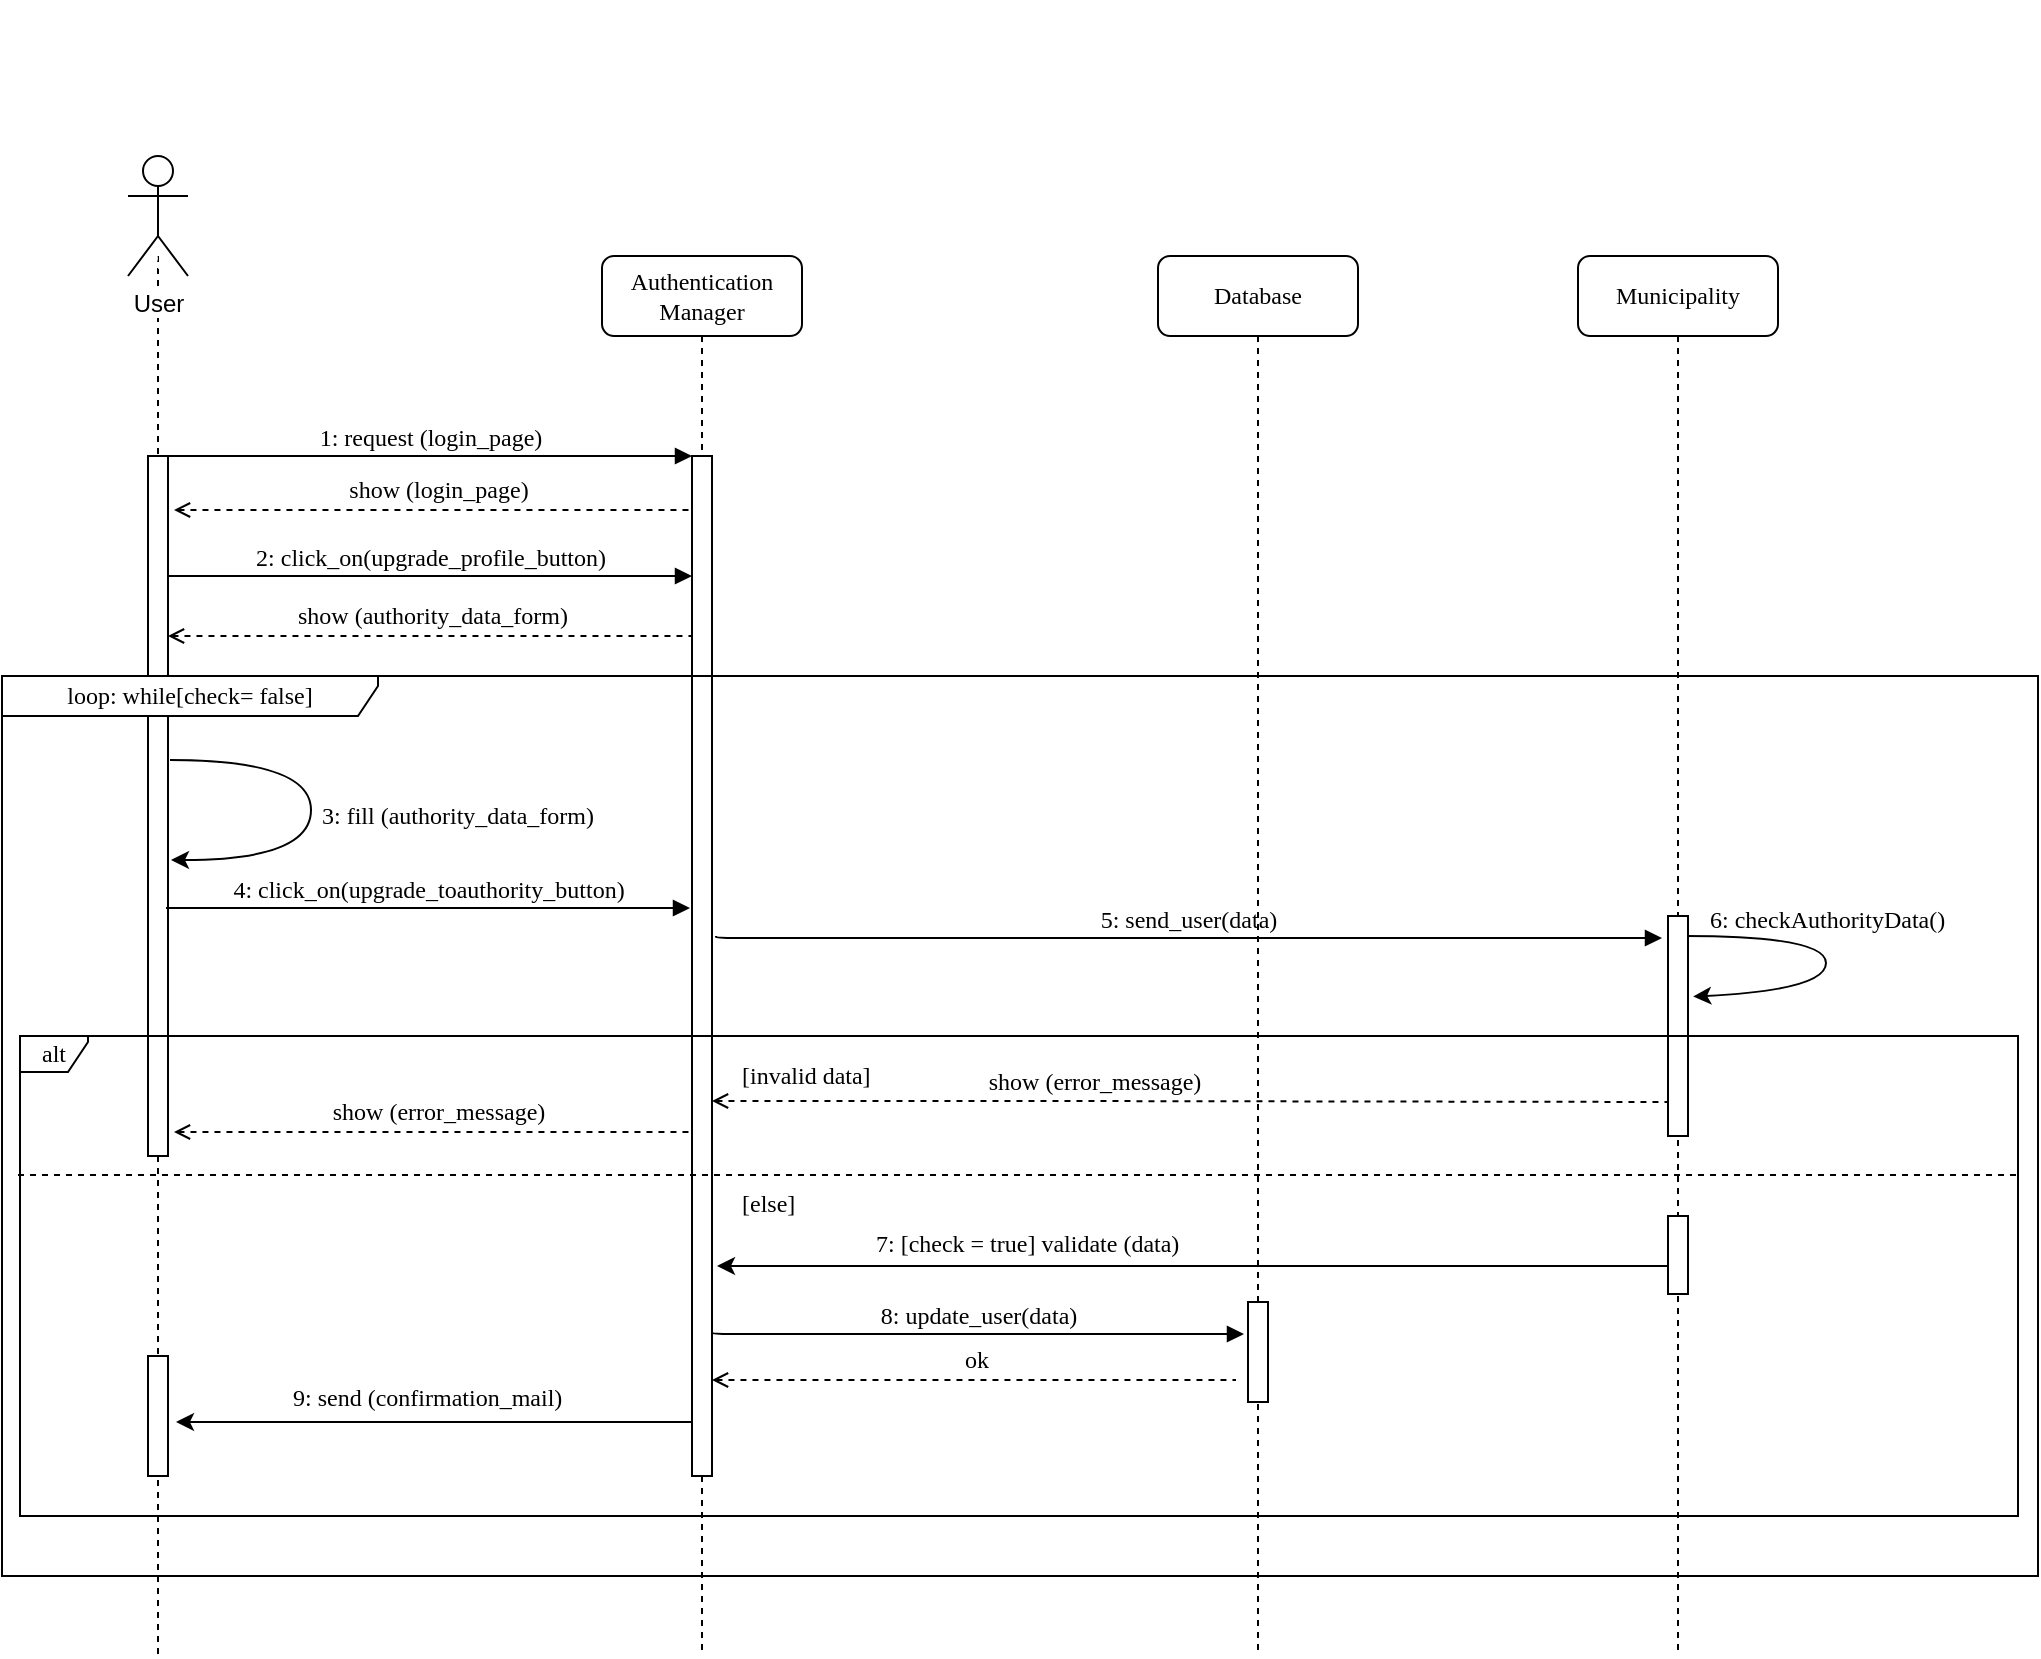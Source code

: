 <mxfile type="device" version="12.1.4" pages="1"><diagram id="13e1069c-82ec-6db2-03f1-153e76fe0fe0" name="Page-1"><mxGraphModel grid="1" dx="982" dy="1347" gridSize="10" guides="1" tooltips="1" connect="1" arrows="1" fold="1" page="1" pageScale="1" pageWidth="1100" pageHeight="850" background="#ffffff" math="0" shadow="0"><root><mxCell id="0"/><mxCell id="1" parent="0"/><mxCell id="45o1ah1FTxN9ZP7xYf2N-80" value="" parent="1" edge="1" style="endArrow=classic;html=1;fontFamily=Verdana;fontColor=#FFFFFF;"><mxGeometry as="geometry" relative="1" width="50" height="50"><mxPoint as="sourcePoint" x="911" y="585"/><mxPoint as="targetPoint" x="429.5" y="585"/></mxGeometry></mxCell><mxCell id="45o1ah1FTxN9ZP7xYf2N-81" value="&lt;font color=&quot;#000000&quot;&gt;7: [check = true] validate (data)&lt;/font&gt;xt" parent="45o1ah1FTxN9ZP7xYf2N-80" style="text;html=1;resizable=0;points=[];align=center;verticalAlign=middle;labelBackgroundColor=none;fontFamily=Verdana;fontColor=#FFFFFF;" connectable="0" vertex="1"><mxGeometry as="geometry" relative="1" x="-0.223" y="-3"><mxPoint as="offset" x="-135" y="-8"/></mxGeometry></mxCell><mxCell id="45o1ah1FTxN9ZP7xYf2N-77" value="" parent="1" edge="1" style="endArrow=none;dashed=1;html=1;fontColor=#FFFFFF;startArrow=open;startFill=0;"><mxGeometry as="geometry" relative="1" width="50" height="50"><mxPoint as="sourcePoint" x="427" y="502.5"/><mxPoint as="targetPoint" x="910" y="503"/><Array as="points"><mxPoint x="597" y="502.5"/></Array></mxGeometry></mxCell><mxCell id="45o1ah1FTxN9ZP7xYf2N-78" value="&lt;font color=&quot;#000000&quot;&gt;show (error_message)&lt;/font&gt;" parent="45o1ah1FTxN9ZP7xYf2N-77" style="text;html=1;resizable=0;points=[];align=center;verticalAlign=middle;labelBackgroundColor=#ffffff;fontColor=#FFFFFF;fontFamily=Verdana;" connectable="0" vertex="1"><mxGeometry as="geometry" relative="1" x="0.45" y="58"><mxPoint as="offset" x="-159" y="48"/></mxGeometry></mxCell><mxCell id="45o1ah1FTxN9ZP7xYf2N-56" value="" parent="1" edge="1" style="endArrow=none;dashed=1;html=1;fontColor=#FFFFFF;startArrow=open;startFill=0;"><mxGeometry as="geometry" relative="1" width="50" height="50"><mxPoint as="sourcePoint" x="158" y="518"/><mxPoint as="targetPoint" x="420" y="518"/><Array as="points"><mxPoint x="328" y="518"/></Array></mxGeometry></mxCell><mxCell id="45o1ah1FTxN9ZP7xYf2N-57" value="&lt;font color=&quot;#000000&quot;&gt;show (error_message)&lt;/font&gt;" parent="45o1ah1FTxN9ZP7xYf2N-56" style="text;html=1;resizable=0;points=[];align=center;verticalAlign=middle;labelBackgroundColor=#ffffff;fontColor=#FFFFFF;fontFamily=Verdana;" connectable="0" vertex="1"><mxGeometry as="geometry" relative="1" x="0.45" y="58"><mxPoint as="offset" x="-58" y="48"/></mxGeometry></mxCell><mxCell id="45o1ah1FTxN9ZP7xYf2N-29" value="" parent="1" edge="1" style="endArrow=classic;html=1;fontFamily=Verdana;fontColor=#FFFFFF;"><mxGeometry as="geometry" relative="1" width="50" height="50"><mxPoint as="sourcePoint" x="422" y="663"/><mxPoint as="targetPoint" x="159" y="663"/></mxGeometry></mxCell><mxCell id="45o1ah1FTxN9ZP7xYf2N-30" value="&lt;font color=&quot;#000000&quot;&gt;9: send (confirmation_mail)&lt;/font&gt;t" parent="45o1ah1FTxN9ZP7xYf2N-29" style="text;html=1;resizable=0;points=[];align=center;verticalAlign=middle;labelBackgroundColor=none;fontFamily=Verdana;fontColor=#FFFFFF;" connectable="0" vertex="1"><mxGeometry as="geometry" relative="1" x="-0.223" y="-3"><mxPoint as="offset" x="-34" y="-9"/></mxGeometry></mxCell><mxCell id="45o1ah1FTxN9ZP7xYf2N-11" value="" parent="1" edge="1" style="endArrow=none;dashed=1;html=1;fontColor=#FFFFFF;startArrow=open;startFill=0;"><mxGeometry as="geometry" relative="1" width="50" height="50"><mxPoint as="sourcePoint" x="158" y="207"/><mxPoint as="targetPoint" x="420" y="207"/><Array as="points"><mxPoint x="328" y="207"/></Array></mxGeometry></mxCell><mxCell id="45o1ah1FTxN9ZP7xYf2N-12" value="&lt;font color=&quot;#000000&quot;&gt;show (login_page)&lt;/font&gt;" parent="45o1ah1FTxN9ZP7xYf2N-11" style="text;html=1;resizable=0;points=[];align=center;verticalAlign=middle;labelBackgroundColor=#ffffff;fontColor=#FFFFFF;fontFamily=Verdana;" connectable="0" vertex="1"><mxGeometry as="geometry" relative="1" x="0.45" y="58"><mxPoint as="offset" x="-58" y="48"/></mxGeometry></mxCell><mxCell id="7baba1c4bc27f4b0-2" value="Authentication Manager" parent="1" style="shape=umlLifeline;perimeter=lifelinePerimeter;whiteSpace=wrap;html=1;container=1;collapsible=0;recursiveResize=0;outlineConnect=0;rounded=1;shadow=0;comic=0;labelBackgroundColor=none;strokeColor=#000000;strokeWidth=1;fillColor=#FFFFFF;fontFamily=Verdana;fontSize=12;fontColor=#000000;align=center;" vertex="1"><mxGeometry as="geometry" width="100" height="700" x="372" y="80"/></mxCell><mxCell id="7baba1c4bc27f4b0-3" value="Database" parent="1" style="shape=umlLifeline;perimeter=lifelinePerimeter;whiteSpace=wrap;html=1;container=1;collapsible=0;recursiveResize=0;outlineConnect=0;rounded=1;shadow=0;comic=0;labelBackgroundColor=none;strokeColor=#000000;strokeWidth=1;fillColor=#FFFFFF;fontFamily=Verdana;fontSize=12;fontColor=#000000;align=center;" vertex="1"><mxGeometry as="geometry" width="100" height="700" x="650" y="80"/></mxCell><mxCell id="7baba1c4bc27f4b0-13" value="" parent="7baba1c4bc27f4b0-3" style="html=1;points=[];perimeter=orthogonalPerimeter;rounded=0;shadow=0;comic=0;labelBackgroundColor=none;strokeColor=#000000;strokeWidth=1;fillColor=#FFFFFF;fontFamily=Verdana;fontSize=12;fontColor=#000000;align=center;" vertex="1"><mxGeometry as="geometry" width="10" height="50" x="45" y="523"/></mxCell><mxCell id="7baba1c4bc27f4b0-8" value=":Object" parent="1" style="shape=umlLifeline;perimeter=lifelinePerimeter;whiteSpace=wrap;html=1;container=1;collapsible=0;recursiveResize=0;outlineConnect=0;rounded=1;shadow=0;comic=0;labelBackgroundColor=none;strokeColor=#000000;strokeWidth=1;fillColor=#FFFFFF;fontFamily=Verdana;fontSize=12;fontColor=#FFFFFF;align=center;size=0;" vertex="1"><mxGeometry as="geometry" width="100" height="700" x="100" y="80"/></mxCell><mxCell id="7baba1c4bc27f4b0-9" value="" parent="7baba1c4bc27f4b0-8" style="html=1;points=[];perimeter=orthogonalPerimeter;rounded=0;shadow=0;comic=0;labelBackgroundColor=none;strokeColor=#000000;strokeWidth=1;fillColor=#FFFFFF;fontFamily=Verdana;fontSize=12;fontColor=#000000;align=center;" vertex="1"><mxGeometry as="geometry" width="10" height="350" x="45" y="100"/></mxCell><mxCell id="45o1ah1FTxN9ZP7xYf2N-1" value="User" parent="7baba1c4bc27f4b0-8" style="shape=umlActor;verticalLabelPosition=bottom;labelBackgroundColor=#ffffff;verticalAlign=top;html=1;outlineConnect=0;" vertex="1"><mxGeometry as="geometry" width="30" height="60" x="35" y="-50"/></mxCell><mxCell id="45o1ah1FTxN9ZP7xYf2N-64" value="" parent="7baba1c4bc27f4b0-8" style="html=1;points=[];perimeter=orthogonalPerimeter;rounded=0;shadow=0;comic=0;labelBackgroundColor=none;strokeColor=#000000;strokeWidth=1;fillColor=#FFFFFF;fontFamily=Verdana;fontSize=12;fontColor=#000000;align=center;" vertex="1"><mxGeometry as="geometry" width="10" height="60" x="45" y="550"/></mxCell><mxCell id="7baba1c4bc27f4b0-11" value="1: request (login_page)" parent="1" edge="1" style="html=1;verticalAlign=bottom;endArrow=block;entryX=0;entryY=0;labelBackgroundColor=none;fontFamily=Verdana;fontSize=12;edgeStyle=elbowEdgeStyle;elbow=vertical;" source="7baba1c4bc27f4b0-9" target="7baba1c4bc27f4b0-10"><mxGeometry as="geometry" relative="1"><mxPoint as="sourcePoint" x="220" y="190"/></mxGeometry></mxCell><mxCell id="45o1ah1FTxN9ZP7xYf2N-7" value="Text" parent="1" style="text;html=1;resizable=0;points=[];autosize=1;align=left;verticalAlign=top;spacingTop=-4;fontColor=#FFFFFF;" vertex="1"><mxGeometry as="geometry" width="40" height="20" x="167" y="104"/></mxCell><mxCell id="7baba1c4bc27f4b0-10" value="" parent="1" style="html=1;points=[];perimeter=orthogonalPerimeter;rounded=0;shadow=0;comic=0;labelBackgroundColor=none;strokeColor=#000000;strokeWidth=1;fillColor=#FFFFFF;fontFamily=Verdana;fontSize=12;fontColor=#000000;align=center;" vertex="1"><mxGeometry as="geometry" width="10" height="510" x="417" y="180"/></mxCell><mxCell id="45o1ah1FTxN9ZP7xYf2N-16" value="" parent="1" edge="1" style="endArrow=classic;html=1;fontColor=#FFFFFF;curved=1;"><mxGeometry as="geometry" relative="1" width="50" height="50"><mxPoint as="sourcePoint" x="156" y="332"/><mxPoint as="targetPoint" x="156.5" y="382"/><Array as="points"><mxPoint x="226.5" y="332"/><mxPoint x="226.5" y="382"/></Array></mxGeometry></mxCell><mxCell id="45o1ah1FTxN9ZP7xYf2N-17" value="&lt;font color=&quot;#000000&quot;&gt;3&lt;/font&gt;&lt;font color=&quot;#000000&quot;&gt;: fill (authority_data_form)&lt;/font&gt;" parent="1" style="text;html=1;resizable=0;points=[];autosize=1;align=left;verticalAlign=top;spacingTop=-4;fontColor=#FFFFFF;fontFamily=Verdana;" vertex="1"><mxGeometry as="geometry" width="190" height="20" x="230" y="350"/></mxCell><mxCell id="45o1ah1FTxN9ZP7xYf2N-20" value="" parent="1" edge="1" style="endArrow=classic;html=1;fontColor=#FFFFFF;curved=1;entryX=1.26;entryY=0.366;entryDx=0;entryDy=0;entryPerimeter=0;" target="45o1ah1FTxN9ZP7xYf2N-71"><mxGeometry as="geometry" relative="1" width="50" height="50"><mxPoint as="sourcePoint" x="913.5" y="420"/><mxPoint as="targetPoint" x="914" y="470"/><Array as="points"><mxPoint x="984" y="420"/><mxPoint x="984" y="447"/></Array></mxGeometry></mxCell><mxCell id="45o1ah1FTxN9ZP7xYf2N-40" value="Text" parent="1" style="text;html=1;resizable=0;points=[];autosize=1;align=left;verticalAlign=top;spacingTop=-4;fontFamily=Verdana;fontColor=#FFFFFF;" vertex="1"><mxGeometry as="geometry" width="40" height="20" x="984" y="382"/></mxCell><mxCell id="45o1ah1FTxN9ZP7xYf2N-41" value="Text" parent="1" style="text;html=1;resizable=0;points=[];autosize=1;align=left;verticalAlign=top;spacingTop=-4;fontFamily=Verdana;fontColor=#FFFFFF;" vertex="1"><mxGeometry as="geometry" width="40" height="20" x="984" y="168"/></mxCell><mxCell id="45o1ah1FTxN9ZP7xYf2N-42" value="Text" parent="1" style="text;html=1;resizable=0;points=[];autosize=1;align=left;verticalAlign=top;spacingTop=-4;fontFamily=Verdana;fontColor=#FFFFFF;" vertex="1"><mxGeometry as="geometry" width="40" height="20" x="984" y="10"/></mxCell><mxCell id="45o1ah1FTxN9ZP7xYf2N-43" value="Text" parent="1" style="text;html=1;resizable=0;points=[];autosize=1;align=left;verticalAlign=top;spacingTop=-4;fontFamily=Verdana;fontColor=#FFFFFF;" vertex="1"><mxGeometry as="geometry" width="40" height="20" x="780" y="159"/></mxCell><mxCell id="45o1ah1FTxN9ZP7xYf2N-44" value="Text" parent="1" style="text;html=1;resizable=0;points=[];autosize=1;align=left;verticalAlign=top;spacingTop=-4;fontFamily=Verdana;fontColor=#FFFFFF;" vertex="1"><mxGeometry as="geometry" width="40" height="20" x="778" y="-48"/></mxCell><mxCell id="45o1ah1FTxN9ZP7xYf2N-45" value="Text" parent="1" style="text;html=1;resizable=0;points=[];autosize=1;align=left;verticalAlign=top;spacingTop=-4;fontFamily=Verdana;fontColor=#FFFFFF;" vertex="1"><mxGeometry as="geometry" width="40" height="20" x="778" y="67"/></mxCell><mxCell id="45o1ah1FTxN9ZP7xYf2N-54" value="" parent="1" edge="1" style="endArrow=none;dashed=1;html=1;fontFamily=Verdana;fontColor=#FFFFFF;"><mxGeometry as="geometry" relative="1" width="50" height="50"><mxPoint as="sourcePoint" x="80" y="539.5"/><mxPoint as="targetPoint" x="1080" y="539.5"/></mxGeometry></mxCell><mxCell id="45o1ah1FTxN9ZP7xYf2N-55" value="&lt;font color=&quot;#000000&quot;&gt;[invalid data]&lt;/font&gt;" parent="1" style="text;html=1;resizable=0;points=[];autosize=1;align=left;verticalAlign=top;spacingTop=-4;fontFamily=Verdana;fontColor=#FFFFFF;" vertex="1"><mxGeometry as="geometry" width="100" height="20" x="440" y="480"/></mxCell><mxCell id="45o1ah1FTxN9ZP7xYf2N-58" value="&lt;font color=&quot;#000000&quot;&gt;[else]&lt;/font&gt;" parent="1" style="text;html=1;resizable=0;points=[];autosize=1;align=left;verticalAlign=top;spacingTop=-4;fontFamily=Verdana;fontColor=#FFFFFF;" vertex="1"><mxGeometry as="geometry" width="50" height="20" x="440" y="544"/></mxCell><mxCell id="45o1ah1FTxN9ZP7xYf2N-61" value="8: update_user(data)" parent="1" edge="1" style="html=1;verticalAlign=bottom;endArrow=block;labelBackgroundColor=none;fontFamily=Verdana;fontSize=12;edgeStyle=elbowEdgeStyle;elbow=vertical;exitX=-0.36;exitY=0.877;exitDx=0;exitDy=0;exitPerimeter=0;entryX=0.5;entryY=0.22;entryDx=0;entryDy=0;entryPerimeter=0;"><mxGeometry as="geometry" relative="1"><mxPoint as="sourcePoint" x="427" y="618"/><mxPoint as="targetPoint" x="693" y="619"/><mxPoint as="offset"/><Array as="points"><mxPoint x="411" y="619"/></Array></mxGeometry></mxCell><mxCell id="45o1ah1FTxN9ZP7xYf2N-62" value="" parent="1" edge="1" style="endArrow=none;dashed=1;html=1;fontColor=#FFFFFF;startArrow=open;startFill=0;"><mxGeometry as="geometry" relative="1" width="50" height="50"><mxPoint as="sourcePoint" x="427" y="642"/><mxPoint as="targetPoint" x="689" y="642"/><Array as="points"><mxPoint x="597" y="642"/></Array></mxGeometry></mxCell><mxCell id="45o1ah1FTxN9ZP7xYf2N-63" value="&lt;font color=&quot;#000000&quot;&gt;ok&lt;/font&gt;" parent="45o1ah1FTxN9ZP7xYf2N-62" style="text;html=1;resizable=0;points=[];align=center;verticalAlign=middle;labelBackgroundColor=#ffffff;fontColor=#FFFFFF;fontFamily=Verdana;" connectable="0" vertex="1"><mxGeometry as="geometry" relative="1" x="0.45" y="58"><mxPoint as="offset" x="-58" y="48"/></mxGeometry></mxCell><mxCell id="45o1ah1FTxN9ZP7xYf2N-66" value="2: click_on(upgrade_profile_button)" parent="1" edge="1" style="html=1;verticalAlign=bottom;endArrow=block;entryX=0;entryY=0;labelBackgroundColor=none;fontFamily=Verdana;fontSize=12;edgeStyle=elbowEdgeStyle;elbow=vertical;"><mxGeometry as="geometry" relative="1"><mxPoint as="sourcePoint" x="155" y="240"/><mxPoint as="targetPoint" x="417" y="240"/></mxGeometry></mxCell><mxCell id="45o1ah1FTxN9ZP7xYf2N-68" value="" parent="1" edge="1" style="endArrow=none;dashed=1;html=1;fontColor=#FFFFFF;startArrow=open;startFill=0;"><mxGeometry as="geometry" relative="1" width="50" height="50"><mxPoint as="sourcePoint" x="155" y="270"/><mxPoint as="targetPoint" x="417" y="270"/><Array as="points"><mxPoint x="325" y="270"/></Array></mxGeometry></mxCell><mxCell id="45o1ah1FTxN9ZP7xYf2N-69" value="&lt;font color=&quot;#000000&quot;&gt;show (authority_data_form)&lt;/font&gt;" parent="45o1ah1FTxN9ZP7xYf2N-68" style="text;html=1;resizable=0;points=[];align=center;verticalAlign=middle;labelBackgroundColor=#ffffff;fontColor=#FFFFFF;fontFamily=Verdana;" connectable="0" vertex="1"><mxGeometry as="geometry" relative="1" x="0.45" y="58"><mxPoint as="offset" x="-58" y="48"/></mxGeometry></mxCell><mxCell id="45o1ah1FTxN9ZP7xYf2N-70" value="Municipality" parent="1" style="shape=umlLifeline;perimeter=lifelinePerimeter;whiteSpace=wrap;html=1;container=1;collapsible=0;recursiveResize=0;outlineConnect=0;rounded=1;shadow=0;comic=0;labelBackgroundColor=none;strokeColor=#000000;strokeWidth=1;fillColor=#FFFFFF;fontFamily=Verdana;fontSize=12;fontColor=#000000;align=center;" vertex="1"><mxGeometry as="geometry" width="100" height="700" x="860" y="80"/></mxCell><mxCell id="45o1ah1FTxN9ZP7xYf2N-71" value="" parent="45o1ah1FTxN9ZP7xYf2N-70" style="html=1;points=[];perimeter=orthogonalPerimeter;rounded=0;shadow=0;comic=0;labelBackgroundColor=none;strokeColor=#000000;strokeWidth=1;fillColor=#FFFFFF;fontFamily=Verdana;fontSize=12;fontColor=#000000;align=center;" vertex="1"><mxGeometry as="geometry" width="10" height="110" x="45" y="330"/></mxCell><mxCell id="45o1ah1FTxN9ZP7xYf2N-79" value="" parent="45o1ah1FTxN9ZP7xYf2N-70" style="html=1;points=[];perimeter=orthogonalPerimeter;rounded=0;shadow=0;comic=0;labelBackgroundColor=none;strokeColor=#000000;strokeWidth=1;fillColor=#FFFFFF;fontFamily=Verdana;fontSize=12;fontColor=#000000;align=center;" vertex="1"><mxGeometry as="geometry" width="10" height="39" x="45" y="480"/></mxCell><mxCell id="45o1ah1FTxN9ZP7xYf2N-73" value="4: click_on(upgrade_toauthority_button)" parent="1" edge="1" style="html=1;verticalAlign=bottom;endArrow=block;entryX=0;entryY=0;labelBackgroundColor=none;fontFamily=Verdana;fontSize=12;edgeStyle=elbowEdgeStyle;elbow=vertical;"><mxGeometry as="geometry" relative="1"><mxPoint as="sourcePoint" x="154" y="406"/><mxPoint as="targetPoint" x="416" y="406"/></mxGeometry></mxCell><mxCell id="45o1ah1FTxN9ZP7xYf2N-74" value="5: send_user(data)" parent="1" edge="1" style="html=1;verticalAlign=bottom;endArrow=block;labelBackgroundColor=none;fontFamily=Verdana;fontSize=12;edgeStyle=elbowEdgeStyle;elbow=vertical;exitX=-0.36;exitY=0.877;exitDx=0;exitDy=0;exitPerimeter=0;"><mxGeometry as="geometry" relative="1"><mxPoint as="sourcePoint" x="429" y="420"/><mxPoint as="targetPoint" x="902" y="421"/><mxPoint as="offset"/><Array as="points"><mxPoint x="413" y="421"/></Array></mxGeometry></mxCell><mxCell id="45o1ah1FTxN9ZP7xYf2N-21" value="&lt;font color=&quot;#000000&quot;&gt;6&lt;/font&gt;&lt;font color=&quot;#000000&quot;&gt;: checkAuthorityData()&lt;/font&gt;" parent="1" style="text;html=1;resizable=0;points=[];autosize=1;align=left;verticalAlign=top;spacingTop=-4;fontColor=#FFFFFF;fontFamily=Verdana;" vertex="1"><mxGeometry as="geometry" width="160" height="20" x="924" y="402"/></mxCell><mxCell id="45o1ah1FTxN9ZP7xYf2N-52" value="&lt;font color=&quot;#000000&quot;&gt;alt&lt;/font&gt;" parent="1" style="shape=umlFrame;whiteSpace=wrap;html=1;labelBackgroundColor=none;fontFamily=Verdana;fontColor=#FFFFFF;width=34;height=18;" vertex="1"><mxGeometry as="geometry" width="999" height="240" x="81" y="470"/></mxCell><mxCell id="45o1ah1FTxN9ZP7xYf2N-48" value="&lt;font color=&quot;#000000&quot;&gt;loop: while[check= false]&lt;/font&gt;" parent="1" style="shape=umlFrame;whiteSpace=wrap;html=1;labelBackgroundColor=none;fontFamily=Verdana;fontColor=#FFFFFF;width=188;height=20;" vertex="1"><mxGeometry as="geometry" width="1018" height="450" x="72" y="290"/></mxCell></root></mxGraphModel></diagram></mxfile>